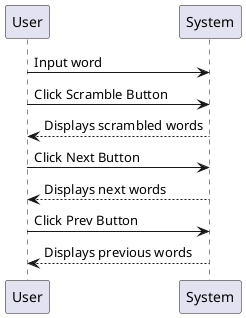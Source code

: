 @startuml

User -> System: Input word
User -> System: Click Scramble Button
System --> User: Displays scrambled words

User -> System: Click Next Button
User <-- System: Displays next words

User -> System: Click Prev Button
User <-- System: Displays previous words

@enduml